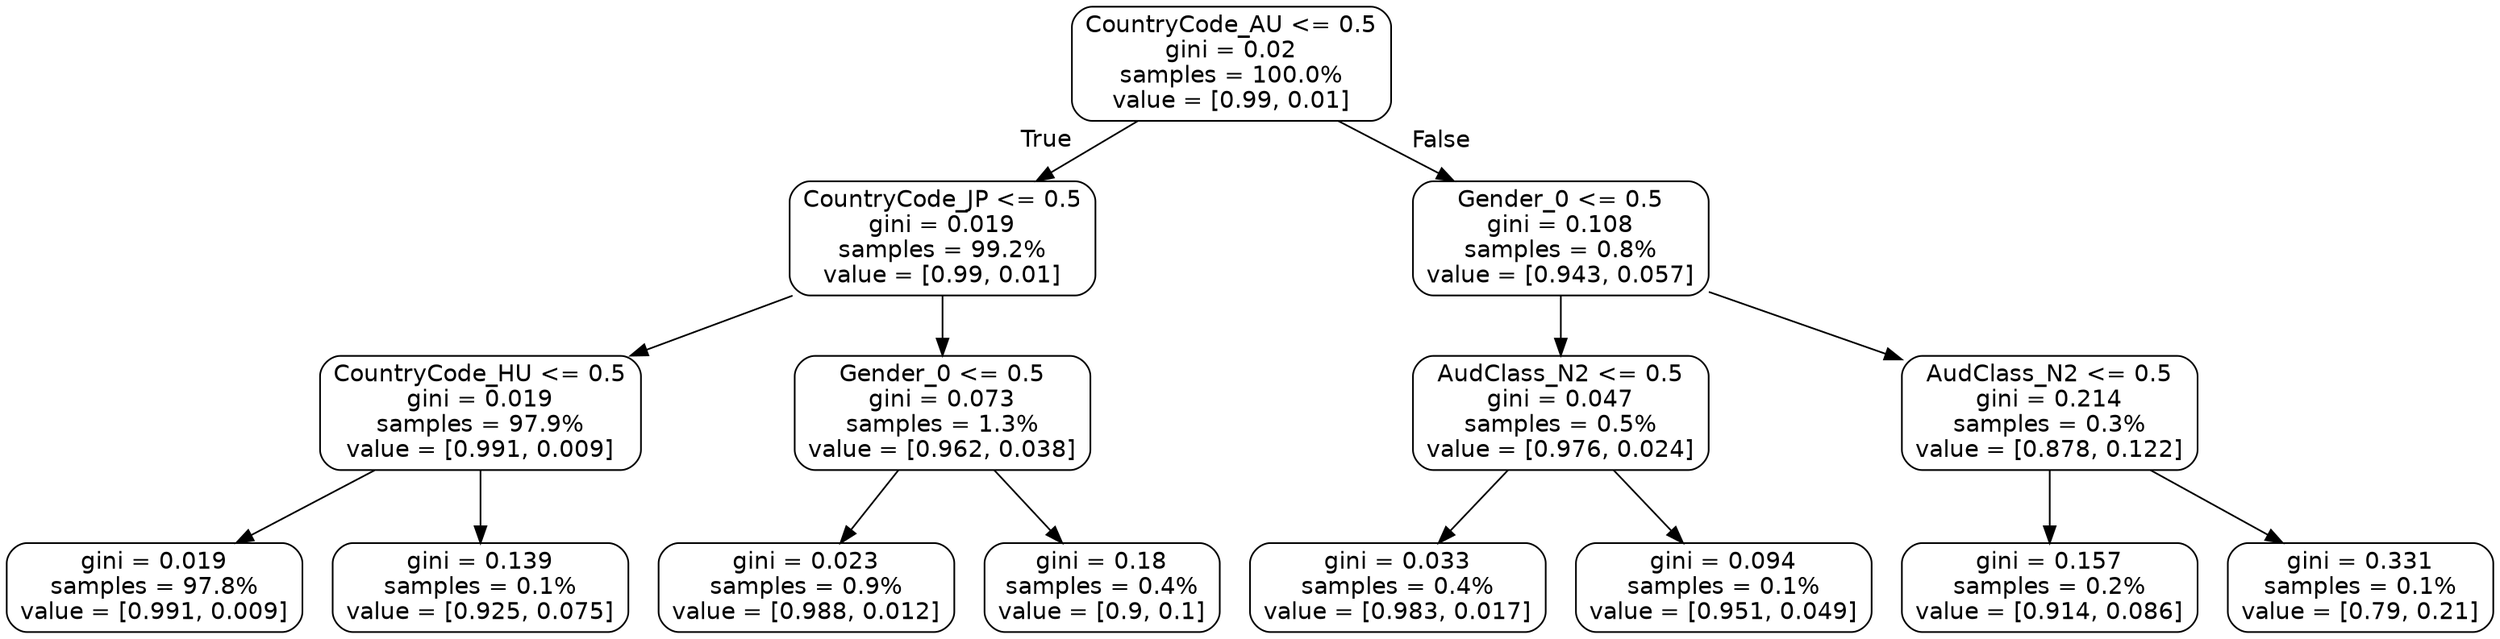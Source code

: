 digraph Tree {
node [shape=box, style="rounded", color="black", fontname=helvetica] ;
graph [ranksep=equally, splines=polyline] ;
edge [fontname=helvetica] ;
0 [label="CountryCode_AU <= 0.5\ngini = 0.02\nsamples = 100.0%\nvalue = [0.99, 0.01]"] ;
1 [label="CountryCode_JP <= 0.5\ngini = 0.019\nsamples = 99.2%\nvalue = [0.99, 0.01]"] ;
0 -> 1 [labeldistance=2.5, labelangle=45, headlabel="True"] ;
2 [label="CountryCode_HU <= 0.5\ngini = 0.019\nsamples = 97.9%\nvalue = [0.991, 0.009]"] ;
1 -> 2 ;
3 [label="gini = 0.019\nsamples = 97.8%\nvalue = [0.991, 0.009]"] ;
2 -> 3 ;
4 [label="gini = 0.139\nsamples = 0.1%\nvalue = [0.925, 0.075]"] ;
2 -> 4 ;
5 [label="Gender_0 <= 0.5\ngini = 0.073\nsamples = 1.3%\nvalue = [0.962, 0.038]"] ;
1 -> 5 ;
6 [label="gini = 0.023\nsamples = 0.9%\nvalue = [0.988, 0.012]"] ;
5 -> 6 ;
7 [label="gini = 0.18\nsamples = 0.4%\nvalue = [0.9, 0.1]"] ;
5 -> 7 ;
8 [label="Gender_0 <= 0.5\ngini = 0.108\nsamples = 0.8%\nvalue = [0.943, 0.057]"] ;
0 -> 8 [labeldistance=2.5, labelangle=-45, headlabel="False"] ;
9 [label="AudClass_N2 <= 0.5\ngini = 0.047\nsamples = 0.5%\nvalue = [0.976, 0.024]"] ;
8 -> 9 ;
10 [label="gini = 0.033\nsamples = 0.4%\nvalue = [0.983, 0.017]"] ;
9 -> 10 ;
11 [label="gini = 0.094\nsamples = 0.1%\nvalue = [0.951, 0.049]"] ;
9 -> 11 ;
12 [label="AudClass_N2 <= 0.5\ngini = 0.214\nsamples = 0.3%\nvalue = [0.878, 0.122]"] ;
8 -> 12 ;
13 [label="gini = 0.157\nsamples = 0.2%\nvalue = [0.914, 0.086]"] ;
12 -> 13 ;
14 [label="gini = 0.331\nsamples = 0.1%\nvalue = [0.79, 0.21]"] ;
12 -> 14 ;
{rank=same ; 0} ;
{rank=same ; 1; 8} ;
{rank=same ; 2; 5; 9; 12} ;
{rank=same ; 3; 4; 6; 7; 10; 11; 13; 14} ;
}